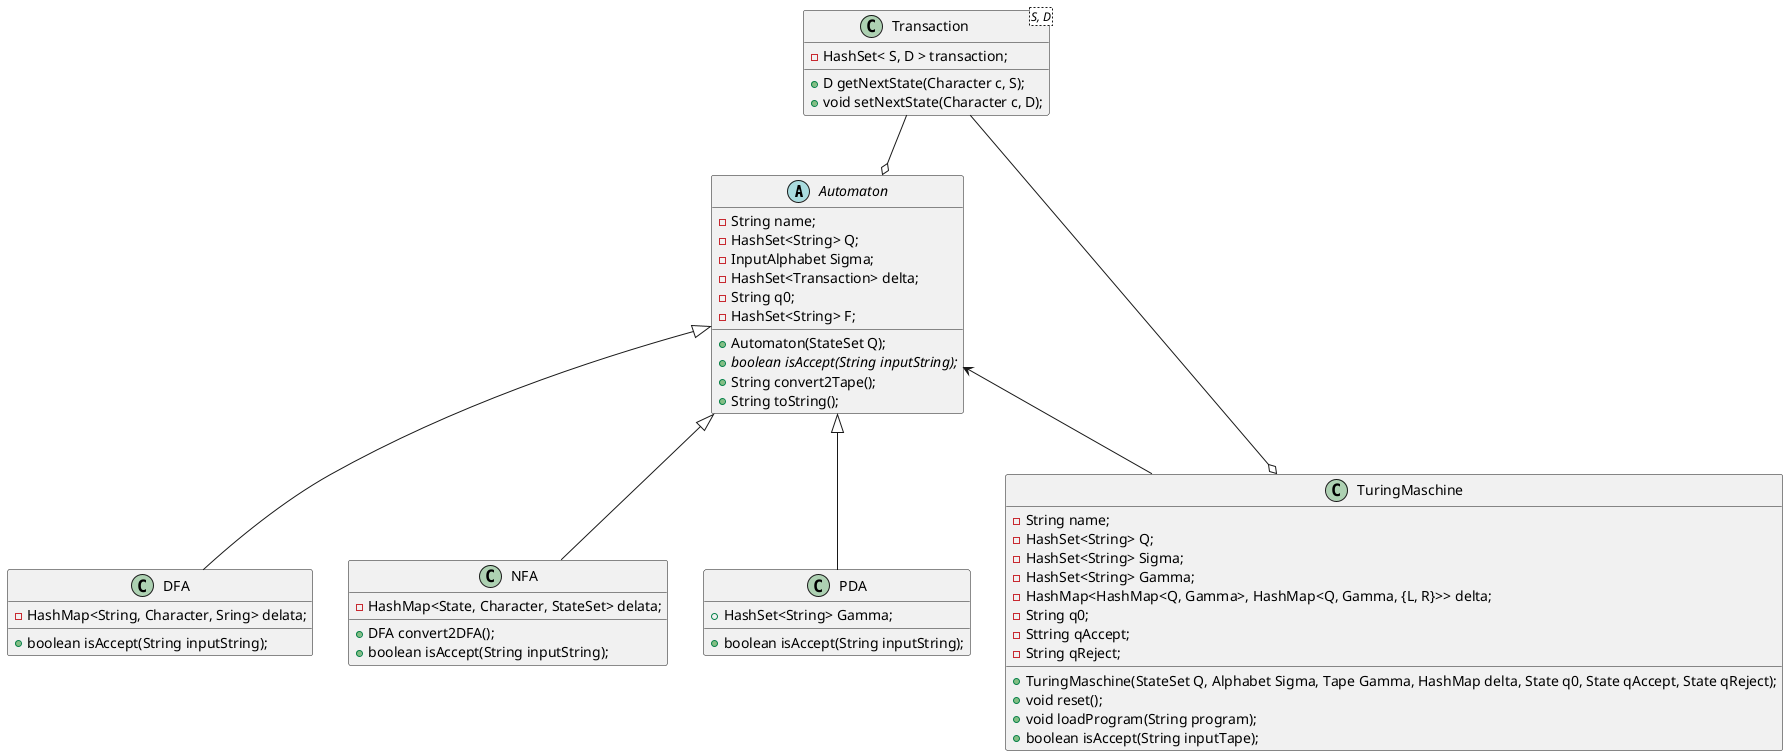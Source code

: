 @startuml


abstract Automaton{
- String name;
- HashSet<String> Q;
- InputAlphabet Sigma;
- HashSet<Transaction> delta;
- String q0;
- HashSet<String> F;

+ Automaton(StateSet Q);
+ {abstract} boolean isAccept(String inputString);
+ String convert2Tape();
+ String toString();

}

Transaction --o Automaton

class Transaction<S, D> {
- HashSet< S, D > transaction;
+ D getNextState(Character c, S);
+ void setNextState(Character c, D);
}


Automaton <|-- DFA
class DFA{
- HashMap<String, Character, Sring> delata;
+ boolean isAccept(String inputString);
}

Automaton <|-- NFA
class NFA{
- HashMap<State, Character, StateSet> delata;
+ DFA convert2DFA();
+ boolean isAccept(String inputString);
}

Automaton <|-- PDA
class PDA{
+ HashSet<String> Gamma;
+ boolean isAccept(String inputString);
}

Automaton <-- TuringMaschine

Transaction --o TuringMaschine

class TuringMaschine{
- String name;
- HashSet<String> Q;
- HashSet<String> Sigma;
- HashSet<String> Gamma;
- HashMap<HashMap<Q, Gamma>, HashMap<Q, Gamma, {L, R}>> delta;
- String q0;
- Sttring qAccept;
- String qReject;

+ TuringMaschine(StateSet Q, Alphabet Sigma, Tape Gamma, HashMap delta, State q0, State qAccept, State qReject);
+ void reset();
+ void loadProgram(String program);
+ boolean isAccept(String inputTape);
}

@enduml